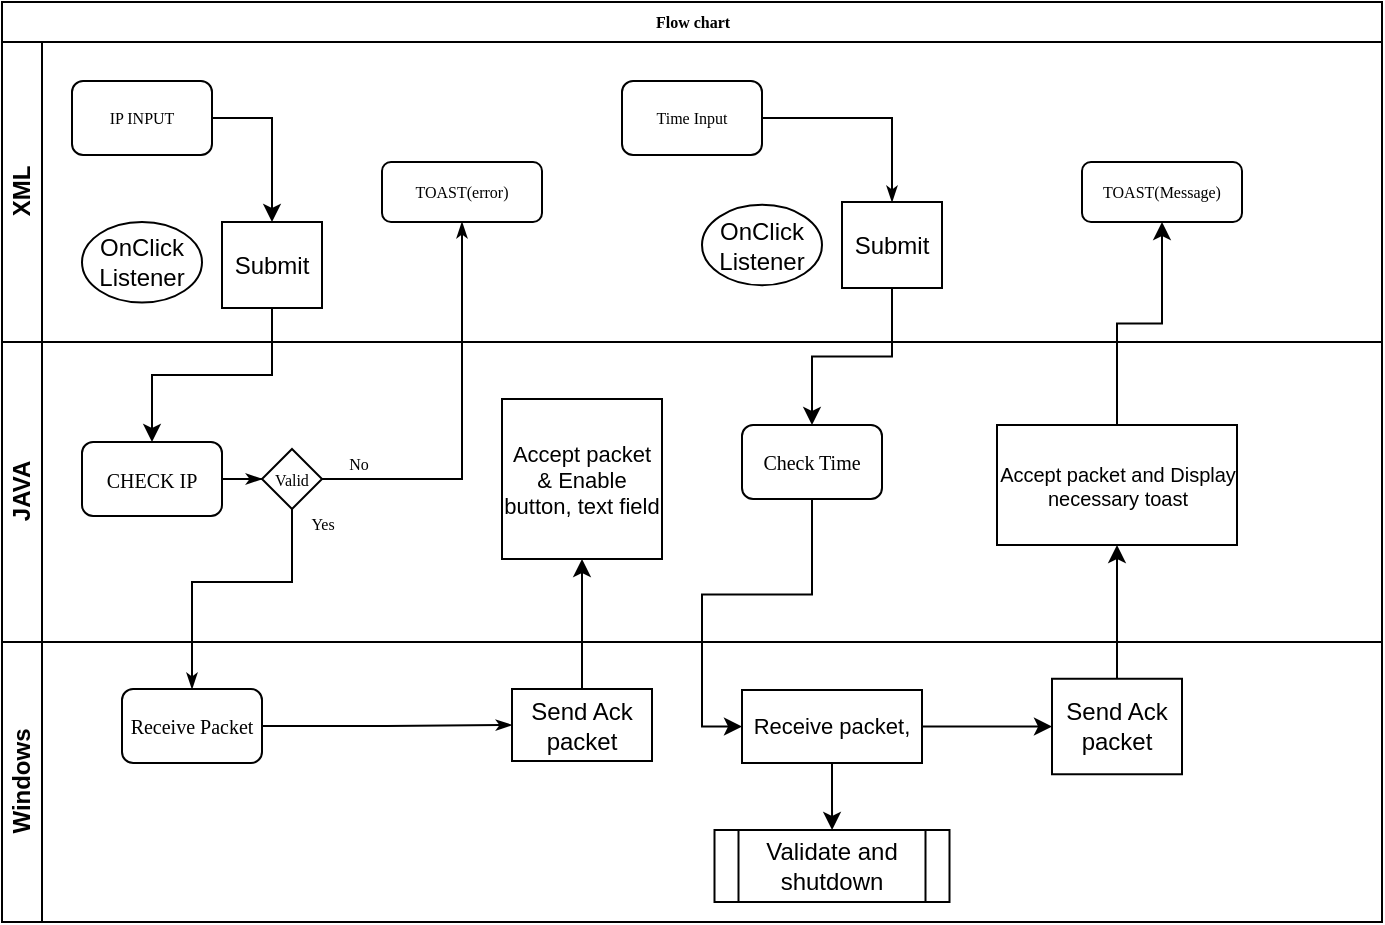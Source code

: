 <mxfile version="20.0.4" type="github">
  <diagram name="Page-1" id="c7488fd3-1785-93aa-aadb-54a6760d102a">
    <mxGraphModel dx="1422" dy="819" grid="1" gridSize="10" guides="1" tooltips="1" connect="1" arrows="1" fold="1" page="1" pageScale="1" pageWidth="1100" pageHeight="850" background="none" math="0" shadow="0">
      <root>
        <mxCell id="0" />
        <mxCell id="1" parent="0" />
        <mxCell id="2b4e8129b02d487f-1" value="Flow chart" style="swimlane;html=1;childLayout=stackLayout;horizontal=1;startSize=20;horizontalStack=0;rounded=0;shadow=0;labelBackgroundColor=none;strokeWidth=1;fontFamily=Verdana;fontSize=8;align=center;" parent="1" vertex="1">
          <mxGeometry x="180" y="50" width="690" height="460" as="geometry" />
        </mxCell>
        <mxCell id="2b4e8129b02d487f-2" value="XML" style="swimlane;html=1;startSize=20;horizontal=0;" parent="2b4e8129b02d487f-1" vertex="1">
          <mxGeometry y="20" width="690" height="150" as="geometry" />
        </mxCell>
        <mxCell id="7Uj3xXDy2HpvAI1R48hJ-5" value="" style="edgeStyle=orthogonalEdgeStyle;rounded=0;orthogonalLoop=1;jettySize=auto;html=1;entryX=0.5;entryY=0;entryDx=0;entryDy=0;" parent="2b4e8129b02d487f-2" source="2b4e8129b02d487f-6" target="7Uj3xXDy2HpvAI1R48hJ-2" edge="1">
          <mxGeometry relative="1" as="geometry">
            <mxPoint x="130" y="80" as="targetPoint" />
            <Array as="points">
              <mxPoint x="135" y="38" />
            </Array>
          </mxGeometry>
        </mxCell>
        <mxCell id="2b4e8129b02d487f-6" value="IP INPUT" style="rounded=1;whiteSpace=wrap;html=1;shadow=0;labelBackgroundColor=none;strokeWidth=1;fontFamily=Verdana;fontSize=8;align=center;" parent="2b4e8129b02d487f-2" vertex="1">
          <mxGeometry x="35" y="19.5" width="70" height="37" as="geometry" />
        </mxCell>
        <mxCell id="2b4e8129b02d487f-7" value="TOAST(error)" style="rounded=1;whiteSpace=wrap;html=1;shadow=0;labelBackgroundColor=none;strokeWidth=1;fontFamily=Verdana;fontSize=8;align=center;" parent="2b4e8129b02d487f-2" vertex="1">
          <mxGeometry x="190" y="60" width="80" height="30" as="geometry" />
        </mxCell>
        <mxCell id="2b4e8129b02d487f-22" style="edgeStyle=orthogonalEdgeStyle;rounded=0;html=1;entryX=0.5;entryY=0;labelBackgroundColor=none;startArrow=none;startFill=0;startSize=5;endArrow=classicThin;endFill=1;endSize=5;jettySize=auto;orthogonalLoop=1;strokeWidth=1;fontFamily=Verdana;fontSize=8;entryDx=0;entryDy=0;" parent="2b4e8129b02d487f-2" source="2b4e8129b02d487f-9" target="7Uj3xXDy2HpvAI1R48hJ-13" edge="1">
          <mxGeometry relative="1" as="geometry">
            <mxPoint x="550" y="75" as="targetPoint" />
          </mxGeometry>
        </mxCell>
        <mxCell id="2b4e8129b02d487f-9" value="Time Input" style="rounded=1;whiteSpace=wrap;html=1;shadow=0;labelBackgroundColor=none;strokeWidth=1;fontFamily=Verdana;fontSize=8;align=center;" parent="2b4e8129b02d487f-2" vertex="1">
          <mxGeometry x="310" y="19.5" width="70" height="37" as="geometry" />
        </mxCell>
        <mxCell id="7Uj3xXDy2HpvAI1R48hJ-1" value="&lt;div&gt;OnClick&lt;/div&gt;&lt;div&gt;Listener&lt;br&gt;&lt;/div&gt;" style="ellipse;whiteSpace=wrap;html=1;" parent="2b4e8129b02d487f-2" vertex="1">
          <mxGeometry x="40" y="90" width="60" height="40.25" as="geometry" />
        </mxCell>
        <mxCell id="7Uj3xXDy2HpvAI1R48hJ-2" value="Submit" style="rounded=0;whiteSpace=wrap;html=1;" parent="2b4e8129b02d487f-2" vertex="1">
          <mxGeometry x="110" y="90" width="50" height="43" as="geometry" />
        </mxCell>
        <mxCell id="7Uj3xXDy2HpvAI1R48hJ-12" value="&lt;div&gt;OnClick&lt;/div&gt;&lt;div&gt;Listener&lt;br&gt;&lt;/div&gt;" style="ellipse;whiteSpace=wrap;html=1;" parent="2b4e8129b02d487f-2" vertex="1">
          <mxGeometry x="350" y="81.38" width="60" height="40.25" as="geometry" />
        </mxCell>
        <mxCell id="7Uj3xXDy2HpvAI1R48hJ-13" value="Submit" style="rounded=0;whiteSpace=wrap;html=1;" parent="2b4e8129b02d487f-2" vertex="1">
          <mxGeometry x="420" y="80" width="50" height="43" as="geometry" />
        </mxCell>
        <mxCell id="7Uj3xXDy2HpvAI1R48hJ-27" value="TOAST(Message)" style="rounded=1;whiteSpace=wrap;html=1;shadow=0;labelBackgroundColor=none;strokeWidth=1;fontFamily=Verdana;fontSize=8;align=center;" parent="2b4e8129b02d487f-2" vertex="1">
          <mxGeometry x="540" y="60" width="80" height="30" as="geometry" />
        </mxCell>
        <mxCell id="2b4e8129b02d487f-3" value="&lt;div&gt;JAVA&lt;/div&gt;" style="swimlane;html=1;startSize=20;horizontal=0;" parent="2b4e8129b02d487f-1" vertex="1">
          <mxGeometry y="170" width="690" height="150" as="geometry" />
        </mxCell>
        <mxCell id="2b4e8129b02d487f-26" style="edgeStyle=orthogonalEdgeStyle;rounded=0;html=1;labelBackgroundColor=none;startArrow=none;startFill=0;startSize=5;endArrow=classicThin;endFill=1;endSize=5;jettySize=auto;orthogonalLoop=1;strokeWidth=1;fontFamily=Verdana;fontSize=8" parent="2b4e8129b02d487f-3" source="2b4e8129b02d487f-12" target="2b4e8129b02d487f-13" edge="1">
          <mxGeometry relative="1" as="geometry" />
        </mxCell>
        <mxCell id="2b4e8129b02d487f-12" value="&lt;font style=&quot;font-size: 10px;&quot;&gt;CHECK IP &lt;/font&gt;" style="rounded=1;whiteSpace=wrap;html=1;shadow=0;labelBackgroundColor=none;strokeWidth=1;fontFamily=Verdana;fontSize=8;align=center;" parent="2b4e8129b02d487f-3" vertex="1">
          <mxGeometry x="40" y="50.0" width="70" height="37" as="geometry" />
        </mxCell>
        <mxCell id="2b4e8129b02d487f-13" value="Valid" style="strokeWidth=1;html=1;shape=mxgraph.flowchart.decision;whiteSpace=wrap;rounded=1;shadow=0;labelBackgroundColor=none;fontFamily=Verdana;fontSize=8;align=center;" parent="2b4e8129b02d487f-3" vertex="1">
          <mxGeometry x="130" y="53.5" width="30" height="30" as="geometry" />
        </mxCell>
        <mxCell id="7Uj3xXDy2HpvAI1R48hJ-10" value="&lt;div style=&quot;font-size: 11px;&quot;&gt;&lt;font style=&quot;font-size: 11px;&quot;&gt;Accept packet&lt;/font&gt;&lt;/div&gt;&lt;div style=&quot;font-size: 11px;&quot;&gt;&lt;font style=&quot;font-size: 11px;&quot;&gt;&amp;amp; Enable button, text field&lt;br&gt;&lt;/font&gt;&lt;/div&gt;" style="rounded=0;whiteSpace=wrap;html=1;" parent="2b4e8129b02d487f-3" vertex="1">
          <mxGeometry x="250" y="28.5" width="80" height="80" as="geometry" />
        </mxCell>
        <mxCell id="7Uj3xXDy2HpvAI1R48hJ-14" value="&lt;font style=&quot;font-size: 10px;&quot;&gt;Check Time&lt;/font&gt;" style="rounded=1;whiteSpace=wrap;html=1;shadow=0;labelBackgroundColor=none;strokeWidth=1;fontFamily=Verdana;fontSize=8;align=center;" parent="2b4e8129b02d487f-3" vertex="1">
          <mxGeometry x="370" y="41.5" width="70" height="37" as="geometry" />
        </mxCell>
        <mxCell id="7Uj3xXDy2HpvAI1R48hJ-25" value="Accept packet and Display necessary toast" style="rounded=0;whiteSpace=wrap;html=1;fontSize=10;" parent="2b4e8129b02d487f-3" vertex="1">
          <mxGeometry x="497.5" y="41.5" width="120" height="60" as="geometry" />
        </mxCell>
        <mxCell id="2b4e8129b02d487f-25" value="No" style="edgeStyle=orthogonalEdgeStyle;rounded=0;html=1;labelBackgroundColor=none;startArrow=none;startFill=0;startSize=5;endArrow=classicThin;endFill=1;endSize=5;jettySize=auto;orthogonalLoop=1;strokeWidth=1;fontFamily=Verdana;fontSize=8" parent="2b4e8129b02d487f-1" source="2b4e8129b02d487f-13" target="2b4e8129b02d487f-7" edge="1">
          <mxGeometry x="-0.826" y="9" relative="1" as="geometry">
            <mxPoint y="1" as="offset" />
          </mxGeometry>
        </mxCell>
        <mxCell id="2b4e8129b02d487f-27" value="Yes" style="edgeStyle=orthogonalEdgeStyle;rounded=0;html=1;labelBackgroundColor=none;startArrow=none;startFill=0;startSize=5;endArrow=classicThin;endFill=1;endSize=5;jettySize=auto;orthogonalLoop=1;strokeWidth=1;fontFamily=Verdana;fontSize=8" parent="2b4e8129b02d487f-1" source="2b4e8129b02d487f-13" target="2b4e8129b02d487f-14" edge="1">
          <mxGeometry x="-0.895" y="15" relative="1" as="geometry">
            <mxPoint as="offset" />
            <Array as="points">
              <mxPoint x="145" y="290" />
              <mxPoint x="95" y="290" />
            </Array>
          </mxGeometry>
        </mxCell>
        <mxCell id="7Uj3xXDy2HpvAI1R48hJ-7" style="edgeStyle=orthogonalEdgeStyle;rounded=0;orthogonalLoop=1;jettySize=auto;html=1;exitX=0.5;exitY=1;exitDx=0;exitDy=0;entryX=0.5;entryY=0;entryDx=0;entryDy=0;" parent="2b4e8129b02d487f-1" source="7Uj3xXDy2HpvAI1R48hJ-2" target="2b4e8129b02d487f-12" edge="1">
          <mxGeometry relative="1" as="geometry" />
        </mxCell>
        <mxCell id="7Uj3xXDy2HpvAI1R48hJ-15" style="edgeStyle=orthogonalEdgeStyle;rounded=0;orthogonalLoop=1;jettySize=auto;html=1;exitX=0.5;exitY=1;exitDx=0;exitDy=0;entryX=0.5;entryY=0;entryDx=0;entryDy=0;" parent="2b4e8129b02d487f-1" source="7Uj3xXDy2HpvAI1R48hJ-13" target="7Uj3xXDy2HpvAI1R48hJ-14" edge="1">
          <mxGeometry relative="1" as="geometry" />
        </mxCell>
        <mxCell id="7Uj3xXDy2HpvAI1R48hJ-16" style="edgeStyle=orthogonalEdgeStyle;rounded=0;orthogonalLoop=1;jettySize=auto;html=1;exitX=0.5;exitY=1;exitDx=0;exitDy=0;entryX=0;entryY=0.5;entryDx=0;entryDy=0;" parent="2b4e8129b02d487f-1" source="7Uj3xXDy2HpvAI1R48hJ-14" target="7Uj3xXDy2HpvAI1R48hJ-17" edge="1">
          <mxGeometry relative="1" as="geometry">
            <mxPoint x="410" y="390" as="targetPoint" />
          </mxGeometry>
        </mxCell>
        <mxCell id="7Uj3xXDy2HpvAI1R48hJ-23" style="edgeStyle=orthogonalEdgeStyle;rounded=0;orthogonalLoop=1;jettySize=auto;html=1;fontSize=10;" parent="2b4e8129b02d487f-1" source="7Uj3xXDy2HpvAI1R48hJ-11" target="7Uj3xXDy2HpvAI1R48hJ-10" edge="1">
          <mxGeometry relative="1" as="geometry" />
        </mxCell>
        <mxCell id="7Uj3xXDy2HpvAI1R48hJ-24" style="edgeStyle=orthogonalEdgeStyle;rounded=0;orthogonalLoop=1;jettySize=auto;html=1;fontSize=10;" parent="2b4e8129b02d487f-1" source="7Uj3xXDy2HpvAI1R48hJ-20" target="7Uj3xXDy2HpvAI1R48hJ-25" edge="1">
          <mxGeometry relative="1" as="geometry">
            <mxPoint x="557.5" y="250" as="targetPoint" />
          </mxGeometry>
        </mxCell>
        <mxCell id="7Uj3xXDy2HpvAI1R48hJ-26" style="edgeStyle=orthogonalEdgeStyle;rounded=0;orthogonalLoop=1;jettySize=auto;html=1;fontSize=10;entryX=0.5;entryY=1;entryDx=0;entryDy=0;" parent="2b4e8129b02d487f-1" source="7Uj3xXDy2HpvAI1R48hJ-25" target="7Uj3xXDy2HpvAI1R48hJ-27" edge="1">
          <mxGeometry relative="1" as="geometry">
            <mxPoint x="570" y="140" as="targetPoint" />
          </mxGeometry>
        </mxCell>
        <mxCell id="2b4e8129b02d487f-4" value="Windows" style="swimlane;html=1;startSize=20;horizontal=0;" parent="2b4e8129b02d487f-1" vertex="1">
          <mxGeometry y="320" width="690" height="140" as="geometry" />
        </mxCell>
        <mxCell id="2b4e8129b02d487f-28" style="edgeStyle=orthogonalEdgeStyle;rounded=0;html=1;labelBackgroundColor=none;startArrow=none;startFill=0;startSize=5;endArrow=classicThin;endFill=1;endSize=5;jettySize=auto;orthogonalLoop=1;strokeWidth=1;fontFamily=Verdana;fontSize=8;entryX=0;entryY=0.5;entryDx=0;entryDy=0;" parent="2b4e8129b02d487f-4" source="2b4e8129b02d487f-14" target="7Uj3xXDy2HpvAI1R48hJ-11" edge="1">
          <mxGeometry relative="1" as="geometry">
            <mxPoint x="180" y="43.5" as="targetPoint" />
          </mxGeometry>
        </mxCell>
        <mxCell id="2b4e8129b02d487f-14" value="&lt;font style=&quot;font-size: 10px;&quot;&gt;Receive Packet&lt;/font&gt;" style="rounded=1;whiteSpace=wrap;html=1;shadow=0;labelBackgroundColor=none;strokeWidth=1;fontFamily=Verdana;fontSize=8;align=center;" parent="2b4e8129b02d487f-4" vertex="1">
          <mxGeometry x="60" y="23.5" width="70" height="37" as="geometry" />
        </mxCell>
        <mxCell id="7Uj3xXDy2HpvAI1R48hJ-11" value="Send Ack packet" style="rounded=0;whiteSpace=wrap;html=1;" parent="2b4e8129b02d487f-4" vertex="1">
          <mxGeometry x="255" y="23.5" width="70" height="36" as="geometry" />
        </mxCell>
        <mxCell id="7Uj3xXDy2HpvAI1R48hJ-19" value="" style="edgeStyle=orthogonalEdgeStyle;rounded=0;orthogonalLoop=1;jettySize=auto;html=1;fontSize=10;" parent="2b4e8129b02d487f-4" source="7Uj3xXDy2HpvAI1R48hJ-17" target="7Uj3xXDy2HpvAI1R48hJ-18" edge="1">
          <mxGeometry relative="1" as="geometry" />
        </mxCell>
        <mxCell id="7Uj3xXDy2HpvAI1R48hJ-21" value="" style="edgeStyle=orthogonalEdgeStyle;rounded=0;orthogonalLoop=1;jettySize=auto;html=1;fontSize=10;" parent="2b4e8129b02d487f-4" source="7Uj3xXDy2HpvAI1R48hJ-17" target="7Uj3xXDy2HpvAI1R48hJ-20" edge="1">
          <mxGeometry relative="1" as="geometry" />
        </mxCell>
        <mxCell id="7Uj3xXDy2HpvAI1R48hJ-17" value="&lt;font style=&quot;font-size: 11px;&quot;&gt;Receive packet,&lt;/font&gt;" style="rounded=0;whiteSpace=wrap;html=1;" parent="2b4e8129b02d487f-4" vertex="1">
          <mxGeometry x="370" y="24" width="90" height="36.5" as="geometry" />
        </mxCell>
        <mxCell id="7Uj3xXDy2HpvAI1R48hJ-18" value="Validate and shutdown" style="shape=process;whiteSpace=wrap;html=1;backgroundOutline=1;rounded=0;" parent="2b4e8129b02d487f-4" vertex="1">
          <mxGeometry x="356.25" y="94" width="117.5" height="36" as="geometry" />
        </mxCell>
        <mxCell id="7Uj3xXDy2HpvAI1R48hJ-20" value="&lt;div&gt;Send Ack&lt;/div&gt;&lt;div&gt;packet&lt;br&gt;&lt;/div&gt;" style="whiteSpace=wrap;html=1;rounded=0;" parent="2b4e8129b02d487f-4" vertex="1">
          <mxGeometry x="525" y="18.38" width="65" height="47.75" as="geometry" />
        </mxCell>
      </root>
    </mxGraphModel>
  </diagram>
</mxfile>
